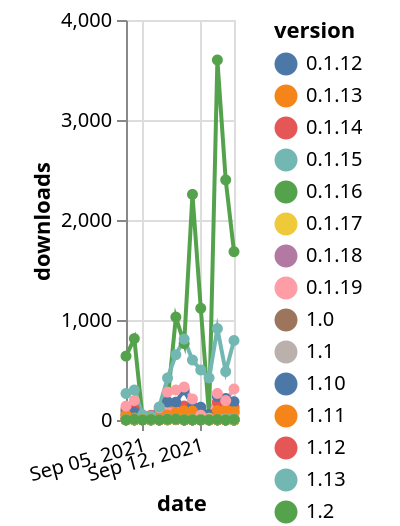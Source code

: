 {"$schema": "https://vega.github.io/schema/vega-lite/v5.json", "description": "A simple bar chart with embedded data.", "data": {"values": [{"date": "2021-09-03", "total": 2357, "delta": 2, "version": "1.2.rglab"}, {"date": "2021-09-04", "total": 2359, "delta": 2, "version": "1.2.rglab"}, {"date": "2021-09-05", "total": 2361, "delta": 2, "version": "1.2.rglab"}, {"date": "2021-09-06", "total": 2363, "delta": 2, "version": "1.2.rglab"}, {"date": "2021-09-07", "total": 2365, "delta": 2, "version": "1.2.rglab"}, {"date": "2021-09-08", "total": 2367, "delta": 2, "version": "1.2.rglab"}, {"date": "2021-09-09", "total": 2372, "delta": 5, "version": "1.2.rglab"}, {"date": "2021-09-10", "total": 2374, "delta": 2, "version": "1.2.rglab"}, {"date": "2021-09-11", "total": 2376, "delta": 2, "version": "1.2.rglab"}, {"date": "2021-09-12", "total": 2378, "delta": 2, "version": "1.2.rglab"}, {"date": "2021-09-13", "total": 2380, "delta": 2, "version": "1.2.rglab"}, {"date": "2021-09-14", "total": 2382, "delta": 2, "version": "1.2.rglab"}, {"date": "2021-09-15", "total": 2383, "delta": 1, "version": "1.2.rglab"}, {"date": "2021-09-16", "total": 2384, "delta": 1, "version": "1.2.rglab"}, {"date": "2021-09-03", "total": 26524, "delta": 111, "version": "1.12"}, {"date": "2021-09-04", "total": 26636, "delta": 112, "version": "1.12"}, {"date": "2021-09-05", "total": 26660, "delta": 24, "version": "1.12"}, {"date": "2021-09-06", "total": 26707, "delta": 47, "version": "1.12"}, {"date": "2021-09-07", "total": 26760, "delta": 53, "version": "1.12"}, {"date": "2021-09-08", "total": 26900, "delta": 140, "version": "1.12"}, {"date": "2021-09-09", "total": 27010, "delta": 110, "version": "1.12"}, {"date": "2021-09-10", "total": 27150, "delta": 140, "version": "1.12"}, {"date": "2021-09-11", "total": 27212, "delta": 62, "version": "1.12"}, {"date": "2021-09-12", "total": 27241, "delta": 29, "version": "1.12"}, {"date": "2021-09-13", "total": 27283, "delta": 42, "version": "1.12"}, {"date": "2021-09-14", "total": 27462, "delta": 179, "version": "1.12"}, {"date": "2021-09-15", "total": 27577, "delta": 115, "version": "1.12"}, {"date": "2021-09-16", "total": 27707, "delta": 130, "version": "1.12"}, {"date": "2021-09-03", "total": 2598, "delta": 2, "version": "0.1.15"}, {"date": "2021-09-04", "total": 2600, "delta": 2, "version": "0.1.15"}, {"date": "2021-09-05", "total": 2602, "delta": 2, "version": "0.1.15"}, {"date": "2021-09-06", "total": 2604, "delta": 2, "version": "0.1.15"}, {"date": "2021-09-07", "total": 2606, "delta": 2, "version": "0.1.15"}, {"date": "2021-09-08", "total": 2608, "delta": 2, "version": "0.1.15"}, {"date": "2021-09-09", "total": 2613, "delta": 5, "version": "0.1.15"}, {"date": "2021-09-10", "total": 2615, "delta": 2, "version": "0.1.15"}, {"date": "2021-09-11", "total": 2617, "delta": 2, "version": "0.1.15"}, {"date": "2021-09-12", "total": 2619, "delta": 2, "version": "0.1.15"}, {"date": "2021-09-13", "total": 2621, "delta": 2, "version": "0.1.15"}, {"date": "2021-09-14", "total": 2624, "delta": 3, "version": "0.1.15"}, {"date": "2021-09-15", "total": 2625, "delta": 1, "version": "0.1.15"}, {"date": "2021-09-16", "total": 2626, "delta": 1, "version": "0.1.15"}, {"date": "2021-09-03", "total": 84897, "delta": 36, "version": "1.6"}, {"date": "2021-09-04", "total": 84950, "delta": 53, "version": "1.6"}, {"date": "2021-09-05", "total": 84959, "delta": 9, "version": "1.6"}, {"date": "2021-09-06", "total": 84964, "delta": 5, "version": "1.6"}, {"date": "2021-09-07", "total": 85000, "delta": 36, "version": "1.6"}, {"date": "2021-09-08", "total": 85105, "delta": 105, "version": "1.6"}, {"date": "2021-09-09", "total": 85203, "delta": 98, "version": "1.6"}, {"date": "2021-09-10", "total": 85313, "delta": 110, "version": "1.6"}, {"date": "2021-09-11", "total": 85380, "delta": 67, "version": "1.6"}, {"date": "2021-09-12", "total": 85397, "delta": 17, "version": "1.6"}, {"date": "2021-09-13", "total": 85406, "delta": 9, "version": "1.6"}, {"date": "2021-09-14", "total": 85487, "delta": 81, "version": "1.6"}, {"date": "2021-09-15", "total": 85549, "delta": 62, "version": "1.6"}, {"date": "2021-09-16", "total": 85654, "delta": 105, "version": "1.6"}, {"date": "2021-09-03", "total": 157046, "delta": 55, "version": "1.7"}, {"date": "2021-09-04", "total": 157112, "delta": 66, "version": "1.7"}, {"date": "2021-09-05", "total": 157129, "delta": 17, "version": "1.7"}, {"date": "2021-09-06", "total": 157160, "delta": 31, "version": "1.7"}, {"date": "2021-09-07", "total": 157220, "delta": 60, "version": "1.7"}, {"date": "2021-09-08", "total": 157300, "delta": 80, "version": "1.7"}, {"date": "2021-09-09", "total": 157378, "delta": 78, "version": "1.7"}, {"date": "2021-09-10", "total": 157508, "delta": 130, "version": "1.7"}, {"date": "2021-09-11", "total": 157552, "delta": 44, "version": "1.7"}, {"date": "2021-09-12", "total": 157569, "delta": 17, "version": "1.7"}, {"date": "2021-09-13", "total": 157603, "delta": 34, "version": "1.7"}, {"date": "2021-09-14", "total": 157692, "delta": 89, "version": "1.7"}, {"date": "2021-09-15", "total": 157765, "delta": 73, "version": "1.7"}, {"date": "2021-09-16", "total": 157843, "delta": 78, "version": "1.7"}, {"date": "2021-09-03", "total": 1124747, "delta": 639, "version": "1.9"}, {"date": "2021-09-04", "total": 1125561, "delta": 814, "version": "1.9"}, {"date": "2021-09-05", "total": 1125578, "delta": 17, "version": "1.9"}, {"date": "2021-09-06", "total": 1125604, "delta": 26, "version": "1.9"}, {"date": "2021-09-07", "total": 1125693, "delta": 89, "version": "1.9"}, {"date": "2021-09-08", "total": 1125876, "delta": 183, "version": "1.9"}, {"date": "2021-09-09", "total": 1126905, "delta": 1029, "version": "1.9"}, {"date": "2021-09-10", "total": 1127669, "delta": 764, "version": "1.9"}, {"date": "2021-09-11", "total": 1129925, "delta": 2256, "version": "1.9"}, {"date": "2021-09-12", "total": 1131042, "delta": 1117, "version": "1.9"}, {"date": "2021-09-13", "total": 1131091, "delta": 49, "version": "1.9"}, {"date": "2021-09-14", "total": 1134691, "delta": 3600, "version": "1.9"}, {"date": "2021-09-15", "total": 1137092, "delta": 2401, "version": "1.9"}, {"date": "2021-09-16", "total": 1138775, "delta": 1683, "version": "1.9"}, {"date": "2021-09-03", "total": 3456, "delta": 2, "version": "0.1.12"}, {"date": "2021-09-04", "total": 3458, "delta": 2, "version": "0.1.12"}, {"date": "2021-09-05", "total": 3460, "delta": 2, "version": "0.1.12"}, {"date": "2021-09-06", "total": 3462, "delta": 2, "version": "0.1.12"}, {"date": "2021-09-07", "total": 3464, "delta": 2, "version": "0.1.12"}, {"date": "2021-09-08", "total": 3468, "delta": 4, "version": "0.1.12"}, {"date": "2021-09-09", "total": 3477, "delta": 9, "version": "0.1.12"}, {"date": "2021-09-10", "total": 3479, "delta": 2, "version": "0.1.12"}, {"date": "2021-09-11", "total": 3481, "delta": 2, "version": "0.1.12"}, {"date": "2021-09-12", "total": 3483, "delta": 2, "version": "0.1.12"}, {"date": "2021-09-13", "total": 3485, "delta": 2, "version": "0.1.12"}, {"date": "2021-09-14", "total": 3487, "delta": 2, "version": "0.1.12"}, {"date": "2021-09-15", "total": 3488, "delta": 1, "version": "0.1.12"}, {"date": "2021-09-16", "total": 3489, "delta": 1, "version": "0.1.12"}, {"date": "2021-09-03", "total": 74679, "delta": 5, "version": "1.5"}, {"date": "2021-09-04", "total": 74682, "delta": 3, "version": "1.5"}, {"date": "2021-09-05", "total": 74685, "delta": 3, "version": "1.5"}, {"date": "2021-09-06", "total": 74687, "delta": 2, "version": "1.5"}, {"date": "2021-09-07", "total": 74692, "delta": 5, "version": "1.5"}, {"date": "2021-09-08", "total": 74698, "delta": 6, "version": "1.5"}, {"date": "2021-09-09", "total": 74704, "delta": 6, "version": "1.5"}, {"date": "2021-09-10", "total": 74706, "delta": 2, "version": "1.5"}, {"date": "2021-09-11", "total": 74709, "delta": 3, "version": "1.5"}, {"date": "2021-09-12", "total": 74711, "delta": 2, "version": "1.5"}, {"date": "2021-09-13", "total": 74713, "delta": 2, "version": "1.5"}, {"date": "2021-09-14", "total": 74717, "delta": 4, "version": "1.5"}, {"date": "2021-09-15", "total": 74718, "delta": 1, "version": "1.5"}, {"date": "2021-09-16", "total": 74719, "delta": 1, "version": "1.5"}, {"date": "2021-09-03", "total": 6112, "delta": 2, "version": "1.1"}, {"date": "2021-09-04", "total": 6115, "delta": 3, "version": "1.1"}, {"date": "2021-09-05", "total": 6117, "delta": 2, "version": "1.1"}, {"date": "2021-09-06", "total": 6119, "delta": 2, "version": "1.1"}, {"date": "2021-09-07", "total": 6121, "delta": 2, "version": "1.1"}, {"date": "2021-09-08", "total": 6130, "delta": 9, "version": "1.1"}, {"date": "2021-09-09", "total": 6139, "delta": 9, "version": "1.1"}, {"date": "2021-09-10", "total": 6141, "delta": 2, "version": "1.1"}, {"date": "2021-09-11", "total": 6143, "delta": 2, "version": "1.1"}, {"date": "2021-09-12", "total": 6146, "delta": 3, "version": "1.1"}, {"date": "2021-09-13", "total": 6148, "delta": 2, "version": "1.1"}, {"date": "2021-09-14", "total": 6152, "delta": 4, "version": "1.1"}, {"date": "2021-09-15", "total": 6153, "delta": 1, "version": "1.1"}, {"date": "2021-09-16", "total": 6155, "delta": 2, "version": "1.1"}, {"date": "2021-09-03", "total": 80905, "delta": 28, "version": "0.1.19"}, {"date": "2021-09-04", "total": 80948, "delta": 43, "version": "0.1.19"}, {"date": "2021-09-05", "total": 80956, "delta": 8, "version": "0.1.19"}, {"date": "2021-09-06", "total": 80968, "delta": 12, "version": "0.1.19"}, {"date": "2021-09-07", "total": 80999, "delta": 31, "version": "0.1.19"}, {"date": "2021-09-08", "total": 81078, "delta": 79, "version": "0.1.19"}, {"date": "2021-09-09", "total": 81159, "delta": 81, "version": "0.1.19"}, {"date": "2021-09-10", "total": 81229, "delta": 70, "version": "0.1.19"}, {"date": "2021-09-11", "total": 81273, "delta": 44, "version": "0.1.19"}, {"date": "2021-09-12", "total": 81291, "delta": 18, "version": "0.1.19"}, {"date": "2021-09-13", "total": 81305, "delta": 14, "version": "0.1.19"}, {"date": "2021-09-14", "total": 81371, "delta": 66, "version": "0.1.19"}, {"date": "2021-09-15", "total": 81415, "delta": 44, "version": "0.1.19"}, {"date": "2021-09-16", "total": 81474, "delta": 59, "version": "0.1.19"}, {"date": "2021-09-03", "total": 3532, "delta": 2, "version": "0.1.16"}, {"date": "2021-09-04", "total": 3534, "delta": 2, "version": "0.1.16"}, {"date": "2021-09-05", "total": 3536, "delta": 2, "version": "0.1.16"}, {"date": "2021-09-06", "total": 3538, "delta": 2, "version": "0.1.16"}, {"date": "2021-09-07", "total": 3540, "delta": 2, "version": "0.1.16"}, {"date": "2021-09-08", "total": 3543, "delta": 3, "version": "0.1.16"}, {"date": "2021-09-09", "total": 3548, "delta": 5, "version": "0.1.16"}, {"date": "2021-09-10", "total": 3550, "delta": 2, "version": "0.1.16"}, {"date": "2021-09-11", "total": 3552, "delta": 2, "version": "0.1.16"}, {"date": "2021-09-12", "total": 3554, "delta": 2, "version": "0.1.16"}, {"date": "2021-09-13", "total": 3557, "delta": 3, "version": "0.1.16"}, {"date": "2021-09-14", "total": 3560, "delta": 3, "version": "0.1.16"}, {"date": "2021-09-15", "total": 3561, "delta": 1, "version": "0.1.16"}, {"date": "2021-09-16", "total": 3562, "delta": 1, "version": "0.1.16"}, {"date": "2021-09-03", "total": 12936, "delta": 2, "version": "1.4"}, {"date": "2021-09-04", "total": 12938, "delta": 2, "version": "1.4"}, {"date": "2021-09-05", "total": 12940, "delta": 2, "version": "1.4"}, {"date": "2021-09-06", "total": 12944, "delta": 4, "version": "1.4"}, {"date": "2021-09-07", "total": 12946, "delta": 2, "version": "1.4"}, {"date": "2021-09-08", "total": 12949, "delta": 3, "version": "1.4"}, {"date": "2021-09-09", "total": 12952, "delta": 3, "version": "1.4"}, {"date": "2021-09-10", "total": 12954, "delta": 2, "version": "1.4"}, {"date": "2021-09-11", "total": 12956, "delta": 2, "version": "1.4"}, {"date": "2021-09-12", "total": 12958, "delta": 2, "version": "1.4"}, {"date": "2021-09-13", "total": 12960, "delta": 2, "version": "1.4"}, {"date": "2021-09-14", "total": 12962, "delta": 2, "version": "1.4"}, {"date": "2021-09-15", "total": 12963, "delta": 1, "version": "1.4"}, {"date": "2021-09-16", "total": 12964, "delta": 1, "version": "1.4"}, {"date": "2021-09-03", "total": 2815, "delta": 2, "version": "0.1.14"}, {"date": "2021-09-04", "total": 2817, "delta": 2, "version": "0.1.14"}, {"date": "2021-09-05", "total": 2819, "delta": 2, "version": "0.1.14"}, {"date": "2021-09-06", "total": 2821, "delta": 2, "version": "0.1.14"}, {"date": "2021-09-07", "total": 2823, "delta": 2, "version": "0.1.14"}, {"date": "2021-09-08", "total": 2826, "delta": 3, "version": "0.1.14"}, {"date": "2021-09-09", "total": 2832, "delta": 6, "version": "0.1.14"}, {"date": "2021-09-10", "total": 2834, "delta": 2, "version": "0.1.14"}, {"date": "2021-09-11", "total": 2836, "delta": 2, "version": "0.1.14"}, {"date": "2021-09-12", "total": 2838, "delta": 2, "version": "0.1.14"}, {"date": "2021-09-13", "total": 2840, "delta": 2, "version": "0.1.14"}, {"date": "2021-09-14", "total": 2842, "delta": 2, "version": "0.1.14"}, {"date": "2021-09-15", "total": 2843, "delta": 1, "version": "0.1.14"}, {"date": "2021-09-16", "total": 2844, "delta": 1, "version": "0.1.14"}, {"date": "2021-09-03", "total": 101944, "delta": 86, "version": "1.10"}, {"date": "2021-09-04", "total": 102022, "delta": 78, "version": "1.10"}, {"date": "2021-09-05", "total": 102037, "delta": 15, "version": "1.10"}, {"date": "2021-09-06", "total": 102061, "delta": 24, "version": "1.10"}, {"date": "2021-09-07", "total": 102167, "delta": 106, "version": "1.10"}, {"date": "2021-09-08", "total": 102347, "delta": 180, "version": "1.10"}, {"date": "2021-09-09", "total": 102525, "delta": 178, "version": "1.10"}, {"date": "2021-09-10", "total": 102825, "delta": 300, "version": "1.10"}, {"date": "2021-09-11", "total": 102963, "delta": 138, "version": "1.10"}, {"date": "2021-09-12", "total": 103091, "delta": 128, "version": "1.10"}, {"date": "2021-09-13", "total": 103146, "delta": 55, "version": "1.10"}, {"date": "2021-09-14", "total": 103382, "delta": 236, "version": "1.10"}, {"date": "2021-09-15", "total": 103597, "delta": 215, "version": "1.10"}, {"date": "2021-09-16", "total": 103780, "delta": 183, "version": "1.10"}, {"date": "2021-09-03", "total": 2834, "delta": 2, "version": "0.1.13"}, {"date": "2021-09-04", "total": 2836, "delta": 2, "version": "0.1.13"}, {"date": "2021-09-05", "total": 2838, "delta": 2, "version": "0.1.13"}, {"date": "2021-09-06", "total": 2840, "delta": 2, "version": "0.1.13"}, {"date": "2021-09-07", "total": 2842, "delta": 2, "version": "0.1.13"}, {"date": "2021-09-08", "total": 2845, "delta": 3, "version": "0.1.13"}, {"date": "2021-09-09", "total": 2851, "delta": 6, "version": "0.1.13"}, {"date": "2021-09-10", "total": 2853, "delta": 2, "version": "0.1.13"}, {"date": "2021-09-11", "total": 2855, "delta": 2, "version": "0.1.13"}, {"date": "2021-09-12", "total": 2857, "delta": 2, "version": "0.1.13"}, {"date": "2021-09-13", "total": 2859, "delta": 2, "version": "0.1.13"}, {"date": "2021-09-14", "total": 2861, "delta": 2, "version": "0.1.13"}, {"date": "2021-09-15", "total": 2862, "delta": 1, "version": "0.1.13"}, {"date": "2021-09-16", "total": 2863, "delta": 1, "version": "0.1.13"}, {"date": "2021-09-03", "total": 22246, "delta": 2, "version": "1.3"}, {"date": "2021-09-04", "total": 22250, "delta": 4, "version": "1.3"}, {"date": "2021-09-05", "total": 22254, "delta": 4, "version": "1.3"}, {"date": "2021-09-06", "total": 22257, "delta": 3, "version": "1.3"}, {"date": "2021-09-07", "total": 22260, "delta": 3, "version": "1.3"}, {"date": "2021-09-08", "total": 22268, "delta": 8, "version": "1.3"}, {"date": "2021-09-09", "total": 22280, "delta": 12, "version": "1.3"}, {"date": "2021-09-10", "total": 22282, "delta": 2, "version": "1.3"}, {"date": "2021-09-11", "total": 22287, "delta": 5, "version": "1.3"}, {"date": "2021-09-12", "total": 22289, "delta": 2, "version": "1.3"}, {"date": "2021-09-13", "total": 22291, "delta": 2, "version": "1.3"}, {"date": "2021-09-14", "total": 22296, "delta": 5, "version": "1.3"}, {"date": "2021-09-15", "total": 22298, "delta": 2, "version": "1.3"}, {"date": "2021-09-16", "total": 22301, "delta": 3, "version": "1.3"}, {"date": "2021-09-03", "total": 33851, "delta": 10, "version": "1.4.1"}, {"date": "2021-09-04", "total": 33863, "delta": 12, "version": "1.4.1"}, {"date": "2021-09-05", "total": 33866, "delta": 3, "version": "1.4.1"}, {"date": "2021-09-06", "total": 33868, "delta": 2, "version": "1.4.1"}, {"date": "2021-09-07", "total": 33876, "delta": 8, "version": "1.4.1"}, {"date": "2021-09-08", "total": 33885, "delta": 9, "version": "1.4.1"}, {"date": "2021-09-09", "total": 33902, "delta": 17, "version": "1.4.1"}, {"date": "2021-09-10", "total": 33909, "delta": 7, "version": "1.4.1"}, {"date": "2021-09-11", "total": 33915, "delta": 6, "version": "1.4.1"}, {"date": "2021-09-12", "total": 33922, "delta": 7, "version": "1.4.1"}, {"date": "2021-09-13", "total": 33927, "delta": 5, "version": "1.4.1"}, {"date": "2021-09-14", "total": 33939, "delta": 12, "version": "1.4.1"}, {"date": "2021-09-15", "total": 33942, "delta": 3, "version": "1.4.1"}, {"date": "2021-09-16", "total": 33955, "delta": 13, "version": "1.4.1"}, {"date": "2021-09-03", "total": 46343, "delta": 54, "version": "1.11"}, {"date": "2021-09-04", "total": 46363, "delta": 20, "version": "1.11"}, {"date": "2021-09-05", "total": 46369, "delta": 6, "version": "1.11"}, {"date": "2021-09-06", "total": 46383, "delta": 14, "version": "1.11"}, {"date": "2021-09-07", "total": 46429, "delta": 46, "version": "1.11"}, {"date": "2021-09-08", "total": 46478, "delta": 49, "version": "1.11"}, {"date": "2021-09-09", "total": 46550, "delta": 72, "version": "1.11"}, {"date": "2021-09-10", "total": 46641, "delta": 91, "version": "1.11"}, {"date": "2021-09-11", "total": 46730, "delta": 89, "version": "1.11"}, {"date": "2021-09-12", "total": 46741, "delta": 11, "version": "1.11"}, {"date": "2021-09-13", "total": 46758, "delta": 17, "version": "1.11"}, {"date": "2021-09-14", "total": 46851, "delta": 93, "version": "1.11"}, {"date": "2021-09-15", "total": 46955, "delta": 104, "version": "1.11"}, {"date": "2021-09-16", "total": 47037, "delta": 82, "version": "1.11"}, {"date": "2021-09-03", "total": 256797, "delta": 139, "version": "1.3.1"}, {"date": "2021-09-04", "total": 256992, "delta": 195, "version": "1.3.1"}, {"date": "2021-09-05", "total": 257014, "delta": 22, "version": "1.3.1"}, {"date": "2021-09-06", "total": 257022, "delta": 8, "version": "1.3.1"}, {"date": "2021-09-07", "total": 257144, "delta": 122, "version": "1.3.1"}, {"date": "2021-09-08", "total": 257423, "delta": 279, "version": "1.3.1"}, {"date": "2021-09-09", "total": 257723, "delta": 300, "version": "1.3.1"}, {"date": "2021-09-10", "total": 258053, "delta": 330, "version": "1.3.1"}, {"date": "2021-09-11", "total": 258263, "delta": 210, "version": "1.3.1"}, {"date": "2021-09-12", "total": 258311, "delta": 48, "version": "1.3.1"}, {"date": "2021-09-13", "total": 258328, "delta": 17, "version": "1.3.1"}, {"date": "2021-09-14", "total": 258594, "delta": 266, "version": "1.3.1"}, {"date": "2021-09-15", "total": 258788, "delta": 194, "version": "1.3.1"}, {"date": "2021-09-16", "total": 259098, "delta": 310, "version": "1.3.1"}, {"date": "2021-09-03", "total": 36306, "delta": 5, "version": "1.8"}, {"date": "2021-09-04", "total": 36311, "delta": 5, "version": "1.8"}, {"date": "2021-09-05", "total": 36313, "delta": 2, "version": "1.8"}, {"date": "2021-09-06", "total": 36317, "delta": 4, "version": "1.8"}, {"date": "2021-09-07", "total": 36320, "delta": 3, "version": "1.8"}, {"date": "2021-09-08", "total": 36331, "delta": 11, "version": "1.8"}, {"date": "2021-09-09", "total": 36338, "delta": 7, "version": "1.8"}, {"date": "2021-09-10", "total": 36342, "delta": 4, "version": "1.8"}, {"date": "2021-09-11", "total": 36346, "delta": 4, "version": "1.8"}, {"date": "2021-09-12", "total": 36350, "delta": 4, "version": "1.8"}, {"date": "2021-09-13", "total": 36353, "delta": 3, "version": "1.8"}, {"date": "2021-09-14", "total": 36358, "delta": 5, "version": "1.8"}, {"date": "2021-09-15", "total": 36371, "delta": 13, "version": "1.8"}, {"date": "2021-09-16", "total": 36387, "delta": 16, "version": "1.8"}, {"date": "2021-09-03", "total": 8705, "delta": 265, "version": "1.13"}, {"date": "2021-09-04", "total": 9005, "delta": 300, "version": "1.13"}, {"date": "2021-09-05", "total": 9057, "delta": 52, "version": "1.13"}, {"date": "2021-09-06", "total": 9097, "delta": 40, "version": "1.13"}, {"date": "2021-09-07", "total": 9227, "delta": 130, "version": "1.13"}, {"date": "2021-09-08", "total": 9647, "delta": 420, "version": "1.13"}, {"date": "2021-09-09", "total": 10300, "delta": 653, "version": "1.13"}, {"date": "2021-09-10", "total": 11109, "delta": 809, "version": "1.13"}, {"date": "2021-09-11", "total": 11709, "delta": 600, "version": "1.13"}, {"date": "2021-09-12", "total": 12209, "delta": 500, "version": "1.13"}, {"date": "2021-09-13", "total": 12630, "delta": 421, "version": "1.13"}, {"date": "2021-09-14", "total": 13544, "delta": 914, "version": "1.13"}, {"date": "2021-09-15", "total": 14028, "delta": 484, "version": "1.13"}, {"date": "2021-09-16", "total": 14823, "delta": 795, "version": "1.13"}, {"date": "2021-09-03", "total": 5324, "delta": 2, "version": "1.0"}, {"date": "2021-09-04", "total": 5326, "delta": 2, "version": "1.0"}, {"date": "2021-09-05", "total": 5328, "delta": 2, "version": "1.0"}, {"date": "2021-09-06", "total": 5330, "delta": 2, "version": "1.0"}, {"date": "2021-09-07", "total": 5332, "delta": 2, "version": "1.0"}, {"date": "2021-09-08", "total": 5337, "delta": 5, "version": "1.0"}, {"date": "2021-09-09", "total": 5341, "delta": 4, "version": "1.0"}, {"date": "2021-09-10", "total": 5343, "delta": 2, "version": "1.0"}, {"date": "2021-09-11", "total": 5345, "delta": 2, "version": "1.0"}, {"date": "2021-09-12", "total": 5347, "delta": 2, "version": "1.0"}, {"date": "2021-09-13", "total": 5349, "delta": 2, "version": "1.0"}, {"date": "2021-09-14", "total": 5351, "delta": 2, "version": "1.0"}, {"date": "2021-09-15", "total": 5352, "delta": 1, "version": "1.0"}, {"date": "2021-09-16", "total": 5353, "delta": 1, "version": "1.0"}, {"date": "2021-09-03", "total": 17004, "delta": 6, "version": "0.1.18"}, {"date": "2021-09-04", "total": 17009, "delta": 5, "version": "0.1.18"}, {"date": "2021-09-05", "total": 17013, "delta": 4, "version": "0.1.18"}, {"date": "2021-09-06", "total": 17016, "delta": 3, "version": "0.1.18"}, {"date": "2021-09-07", "total": 17024, "delta": 8, "version": "0.1.18"}, {"date": "2021-09-08", "total": 17029, "delta": 5, "version": "0.1.18"}, {"date": "2021-09-09", "total": 17035, "delta": 6, "version": "0.1.18"}, {"date": "2021-09-10", "total": 17037, "delta": 2, "version": "0.1.18"}, {"date": "2021-09-11", "total": 17039, "delta": 2, "version": "0.1.18"}, {"date": "2021-09-12", "total": 17043, "delta": 4, "version": "0.1.18"}, {"date": "2021-09-13", "total": 17046, "delta": 3, "version": "0.1.18"}, {"date": "2021-09-14", "total": 17049, "delta": 3, "version": "0.1.18"}, {"date": "2021-09-15", "total": 17051, "delta": 2, "version": "0.1.18"}, {"date": "2021-09-16", "total": 17057, "delta": 6, "version": "0.1.18"}, {"date": "2021-09-03", "total": 5000, "delta": 4, "version": "0.1.17"}, {"date": "2021-09-04", "total": 5004, "delta": 4, "version": "0.1.17"}, {"date": "2021-09-05", "total": 5008, "delta": 4, "version": "0.1.17"}, {"date": "2021-09-06", "total": 5012, "delta": 4, "version": "0.1.17"}, {"date": "2021-09-07", "total": 5016, "delta": 4, "version": "0.1.17"}, {"date": "2021-09-08", "total": 5019, "delta": 3, "version": "0.1.17"}, {"date": "2021-09-09", "total": 5026, "delta": 7, "version": "0.1.17"}, {"date": "2021-09-10", "total": 5030, "delta": 4, "version": "0.1.17"}, {"date": "2021-09-11", "total": 5034, "delta": 4, "version": "0.1.17"}, {"date": "2021-09-12", "total": 5038, "delta": 4, "version": "0.1.17"}, {"date": "2021-09-13", "total": 5042, "delta": 4, "version": "0.1.17"}, {"date": "2021-09-14", "total": 5046, "delta": 4, "version": "0.1.17"}, {"date": "2021-09-15", "total": 5048, "delta": 2, "version": "0.1.17"}, {"date": "2021-09-16", "total": 5050, "delta": 2, "version": "0.1.17"}, {"date": "2021-09-03", "total": 23586, "delta": 2, "version": "1.2"}, {"date": "2021-09-04", "total": 23592, "delta": 6, "version": "1.2"}, {"date": "2021-09-05", "total": 23594, "delta": 2, "version": "1.2"}, {"date": "2021-09-06", "total": 23599, "delta": 5, "version": "1.2"}, {"date": "2021-09-07", "total": 23601, "delta": 2, "version": "1.2"}, {"date": "2021-09-08", "total": 23607, "delta": 6, "version": "1.2"}, {"date": "2021-09-09", "total": 23616, "delta": 9, "version": "1.2"}, {"date": "2021-09-10", "total": 23619, "delta": 3, "version": "1.2"}, {"date": "2021-09-11", "total": 23622, "delta": 3, "version": "1.2"}, {"date": "2021-09-12", "total": 23624, "delta": 2, "version": "1.2"}, {"date": "2021-09-13", "total": 23626, "delta": 2, "version": "1.2"}, {"date": "2021-09-14", "total": 23631, "delta": 5, "version": "1.2"}, {"date": "2021-09-15", "total": 23632, "delta": 1, "version": "1.2"}, {"date": "2021-09-16", "total": 23637, "delta": 5, "version": "1.2"}]}, "width": "container", "mark": {"type": "line", "point": {"filled": true}}, "encoding": {"x": {"field": "date", "type": "temporal", "timeUnit": "yearmonthdate", "title": "date", "axis": {"labelAngle": -15}}, "y": {"field": "delta", "type": "quantitative", "title": "downloads"}, "color": {"field": "version", "type": "nominal"}, "tooltip": {"field": "delta"}}}